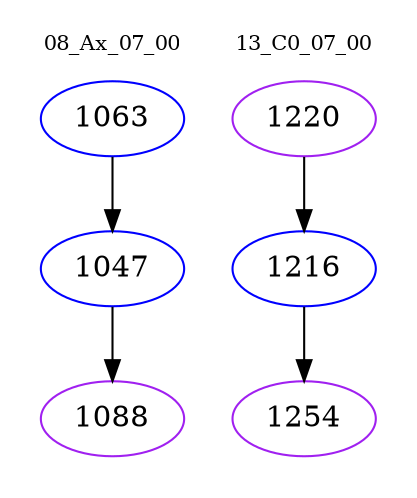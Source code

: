 digraph{
subgraph cluster_0 {
color = white
label = "08_Ax_07_00";
fontsize=10;
T0_1063 [label="1063", color="blue"]
T0_1063 -> T0_1047 [color="black"]
T0_1047 [label="1047", color="blue"]
T0_1047 -> T0_1088 [color="black"]
T0_1088 [label="1088", color="purple"]
}
subgraph cluster_1 {
color = white
label = "13_C0_07_00";
fontsize=10;
T1_1220 [label="1220", color="purple"]
T1_1220 -> T1_1216 [color="black"]
T1_1216 [label="1216", color="blue"]
T1_1216 -> T1_1254 [color="black"]
T1_1254 [label="1254", color="purple"]
}
}
